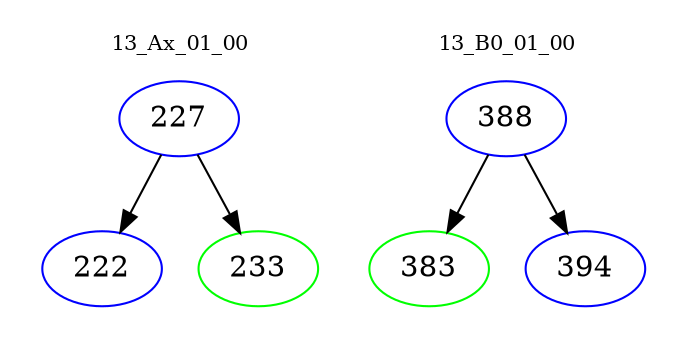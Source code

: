 digraph{
subgraph cluster_0 {
color = white
label = "13_Ax_01_00";
fontsize=10;
T0_227 [label="227", color="blue"]
T0_227 -> T0_222 [color="black"]
T0_222 [label="222", color="blue"]
T0_227 -> T0_233 [color="black"]
T0_233 [label="233", color="green"]
}
subgraph cluster_1 {
color = white
label = "13_B0_01_00";
fontsize=10;
T1_388 [label="388", color="blue"]
T1_388 -> T1_383 [color="black"]
T1_383 [label="383", color="green"]
T1_388 -> T1_394 [color="black"]
T1_394 [label="394", color="blue"]
}
}
